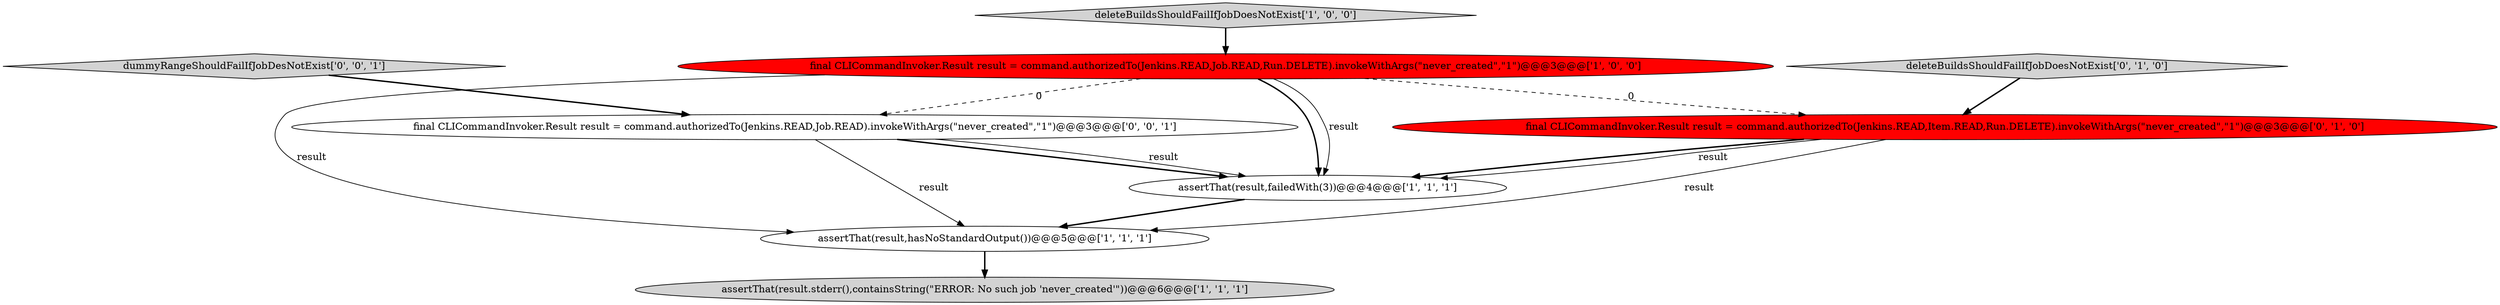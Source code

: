 digraph {
7 [style = filled, label = "final CLICommandInvoker.Result result = command.authorizedTo(Jenkins.READ,Job.READ).invokeWithArgs(\"never_created\",\"1\")@@@3@@@['0', '0', '1']", fillcolor = white, shape = ellipse image = "AAA0AAABBB3BBB"];
8 [style = filled, label = "dummyRangeShouldFailIfJobDesNotExist['0', '0', '1']", fillcolor = lightgray, shape = diamond image = "AAA0AAABBB3BBB"];
3 [style = filled, label = "assertThat(result,failedWith(3))@@@4@@@['1', '1', '1']", fillcolor = white, shape = ellipse image = "AAA0AAABBB1BBB"];
0 [style = filled, label = "deleteBuildsShouldFailIfJobDoesNotExist['1', '0', '0']", fillcolor = lightgray, shape = diamond image = "AAA0AAABBB1BBB"];
5 [style = filled, label = "final CLICommandInvoker.Result result = command.authorizedTo(Jenkins.READ,Item.READ,Run.DELETE).invokeWithArgs(\"never_created\",\"1\")@@@3@@@['0', '1', '0']", fillcolor = red, shape = ellipse image = "AAA1AAABBB2BBB"];
2 [style = filled, label = "assertThat(result.stderr(),containsString(\"ERROR: No such job 'never_created'\"))@@@6@@@['1', '1', '1']", fillcolor = lightgray, shape = ellipse image = "AAA0AAABBB1BBB"];
1 [style = filled, label = "assertThat(result,hasNoStandardOutput())@@@5@@@['1', '1', '1']", fillcolor = white, shape = ellipse image = "AAA0AAABBB1BBB"];
4 [style = filled, label = "final CLICommandInvoker.Result result = command.authorizedTo(Jenkins.READ,Job.READ,Run.DELETE).invokeWithArgs(\"never_created\",\"1\")@@@3@@@['1', '0', '0']", fillcolor = red, shape = ellipse image = "AAA1AAABBB1BBB"];
6 [style = filled, label = "deleteBuildsShouldFailIfJobDoesNotExist['0', '1', '0']", fillcolor = lightgray, shape = diamond image = "AAA0AAABBB2BBB"];
8->7 [style = bold, label=""];
4->1 [style = solid, label="result"];
5->3 [style = bold, label=""];
4->5 [style = dashed, label="0"];
5->3 [style = solid, label="result"];
4->3 [style = bold, label=""];
6->5 [style = bold, label=""];
1->2 [style = bold, label=""];
7->3 [style = bold, label=""];
3->1 [style = bold, label=""];
0->4 [style = bold, label=""];
4->7 [style = dashed, label="0"];
7->3 [style = solid, label="result"];
4->3 [style = solid, label="result"];
7->1 [style = solid, label="result"];
5->1 [style = solid, label="result"];
}
